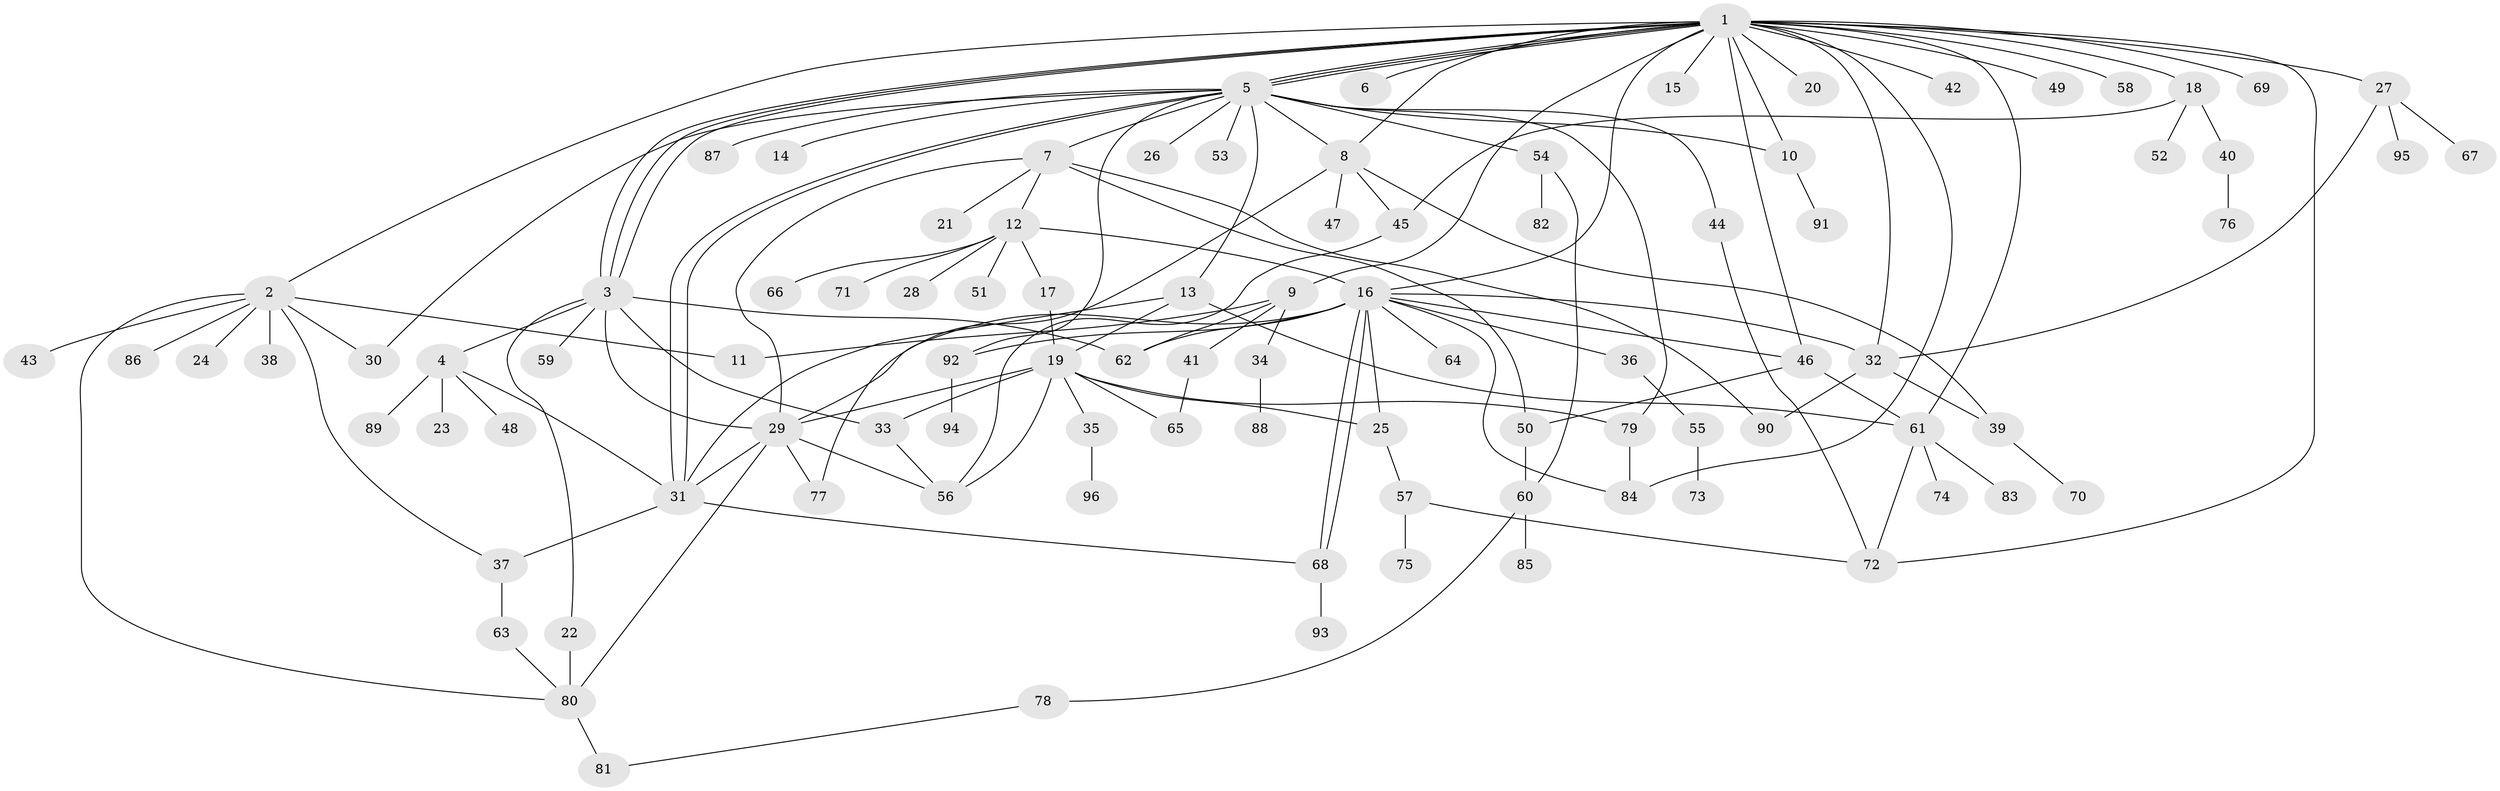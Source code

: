 // Generated by graph-tools (version 1.1) at 2025/49/03/09/25 03:49:59]
// undirected, 96 vertices, 145 edges
graph export_dot {
graph [start="1"]
  node [color=gray90,style=filled];
  1;
  2;
  3;
  4;
  5;
  6;
  7;
  8;
  9;
  10;
  11;
  12;
  13;
  14;
  15;
  16;
  17;
  18;
  19;
  20;
  21;
  22;
  23;
  24;
  25;
  26;
  27;
  28;
  29;
  30;
  31;
  32;
  33;
  34;
  35;
  36;
  37;
  38;
  39;
  40;
  41;
  42;
  43;
  44;
  45;
  46;
  47;
  48;
  49;
  50;
  51;
  52;
  53;
  54;
  55;
  56;
  57;
  58;
  59;
  60;
  61;
  62;
  63;
  64;
  65;
  66;
  67;
  68;
  69;
  70;
  71;
  72;
  73;
  74;
  75;
  76;
  77;
  78;
  79;
  80;
  81;
  82;
  83;
  84;
  85;
  86;
  87;
  88;
  89;
  90;
  91;
  92;
  93;
  94;
  95;
  96;
  1 -- 2;
  1 -- 3;
  1 -- 3;
  1 -- 3;
  1 -- 5;
  1 -- 5;
  1 -- 5;
  1 -- 6;
  1 -- 8;
  1 -- 9;
  1 -- 10;
  1 -- 15;
  1 -- 16;
  1 -- 18;
  1 -- 20;
  1 -- 27;
  1 -- 32;
  1 -- 42;
  1 -- 46;
  1 -- 49;
  1 -- 58;
  1 -- 61;
  1 -- 69;
  1 -- 72;
  1 -- 84;
  2 -- 11;
  2 -- 24;
  2 -- 30;
  2 -- 37;
  2 -- 38;
  2 -- 43;
  2 -- 80;
  2 -- 86;
  3 -- 4;
  3 -- 22;
  3 -- 29;
  3 -- 33;
  3 -- 59;
  3 -- 62;
  4 -- 23;
  4 -- 31;
  4 -- 48;
  4 -- 89;
  5 -- 7;
  5 -- 8;
  5 -- 10;
  5 -- 13;
  5 -- 14;
  5 -- 26;
  5 -- 30;
  5 -- 31;
  5 -- 31;
  5 -- 44;
  5 -- 53;
  5 -- 54;
  5 -- 79;
  5 -- 87;
  5 -- 92;
  7 -- 12;
  7 -- 21;
  7 -- 29;
  7 -- 50;
  7 -- 90;
  8 -- 39;
  8 -- 45;
  8 -- 47;
  8 -- 77;
  9 -- 11;
  9 -- 34;
  9 -- 41;
  9 -- 62;
  10 -- 91;
  12 -- 16;
  12 -- 17;
  12 -- 28;
  12 -- 51;
  12 -- 66;
  12 -- 71;
  13 -- 19;
  13 -- 31;
  13 -- 61;
  16 -- 25;
  16 -- 29;
  16 -- 32;
  16 -- 36;
  16 -- 46;
  16 -- 62;
  16 -- 64;
  16 -- 68;
  16 -- 68;
  16 -- 84;
  16 -- 92;
  17 -- 19;
  18 -- 40;
  18 -- 45;
  18 -- 52;
  19 -- 25;
  19 -- 29;
  19 -- 33;
  19 -- 35;
  19 -- 56;
  19 -- 65;
  19 -- 79;
  22 -- 80;
  25 -- 57;
  27 -- 32;
  27 -- 67;
  27 -- 95;
  29 -- 31;
  29 -- 56;
  29 -- 77;
  29 -- 80;
  31 -- 37;
  31 -- 68;
  32 -- 39;
  32 -- 90;
  33 -- 56;
  34 -- 88;
  35 -- 96;
  36 -- 55;
  37 -- 63;
  39 -- 70;
  40 -- 76;
  41 -- 65;
  44 -- 72;
  45 -- 56;
  46 -- 50;
  46 -- 61;
  50 -- 60;
  54 -- 60;
  54 -- 82;
  55 -- 73;
  57 -- 72;
  57 -- 75;
  60 -- 78;
  60 -- 85;
  61 -- 72;
  61 -- 74;
  61 -- 83;
  63 -- 80;
  68 -- 93;
  78 -- 81;
  79 -- 84;
  80 -- 81;
  92 -- 94;
}
